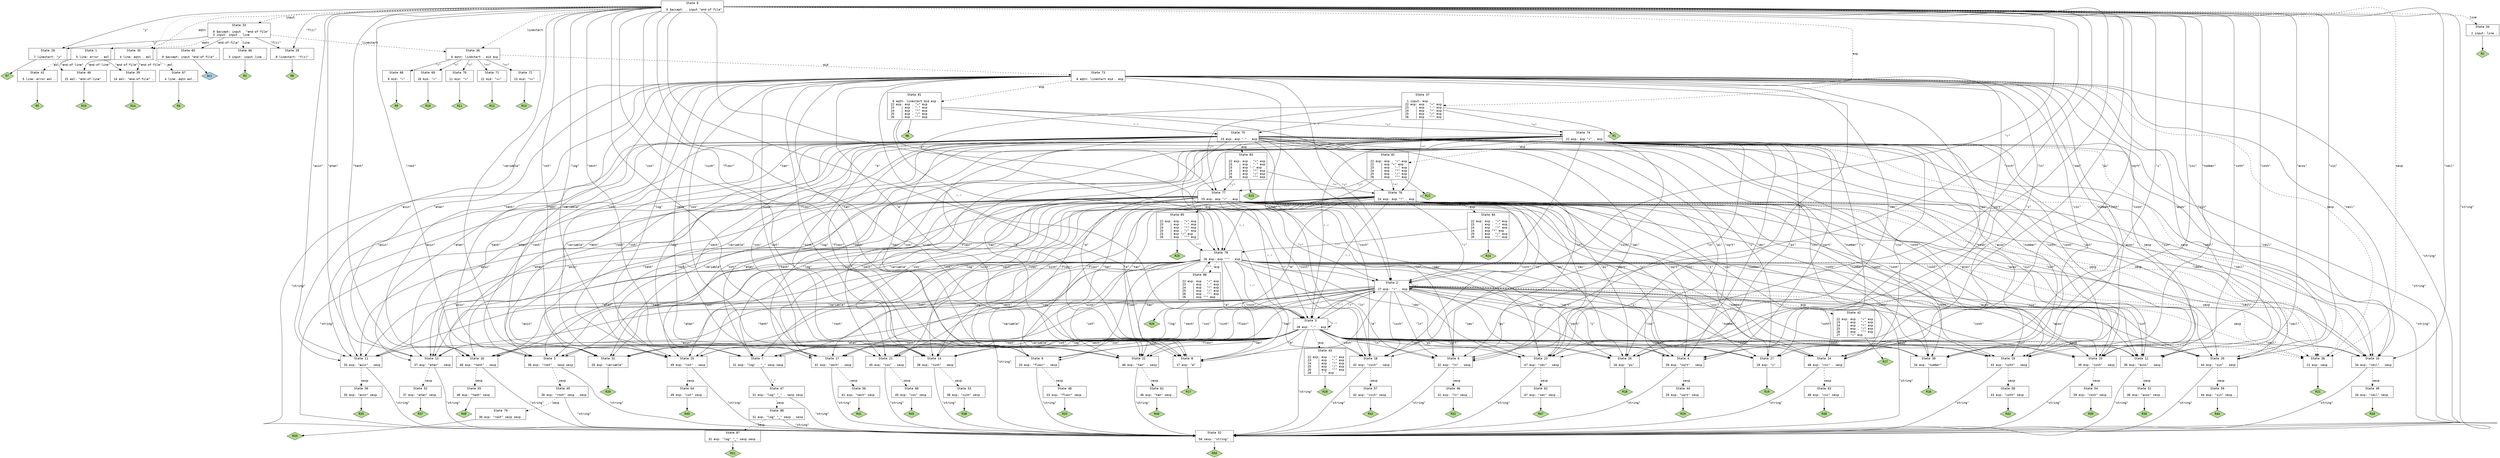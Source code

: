 // Generated by GNU Bison 3.5.
// Report bugs to <bug-bison@gnu.org>.
// Home page: <http://www.gnu.org/software/bison/>.

digraph "parse.y"
{
  node [fontname = courier, shape = box, colorscheme = paired6]
  edge [fontname = courier]

  0 [label="State 0\n\l  0 $accept: . input \"end-of-file\"\l"]
  0 -> 1 [style=dotted]
  0 -> 2 [style=solid label="\"+\""]
  0 -> 3 [style=solid label="\"-\""]
  0 -> 4 [style=solid label="\"sqrt\""]
  0 -> 5 [style=solid label="\"root\""]
  0 -> 6 [style=solid label="\"ln\""]
  0 -> 7 [style=solid label="\"log\""]
  0 -> 8 [style=solid label="\"e\""]
  0 -> 9 [style=solid label="\"floor\""]
  0 -> 10 [style=solid label="\"ceil\""]
  0 -> 11 [style=solid label="\"asin\""]
  0 -> 12 [style=solid label="\"acos\""]
  0 -> 13 [style=solid label="\"atan\""]
  0 -> 14 [style=solid label="\"sinh\""]
  0 -> 15 [style=solid label="\"cosh\""]
  0 -> 16 [style=solid label="\"tanh\""]
  0 -> 17 [style=solid label="\"sech\""]
  0 -> 18 [style=solid label="\"csch\""]
  0 -> 19 [style=solid label="\"coth\""]
  0 -> 20 [style=solid label="\"sin\""]
  0 -> 21 [style=solid label="\"cos\""]
  0 -> 22 [style=solid label="\"tan\""]
  0 -> 23 [style=solid label="\"sec\""]
  0 -> 24 [style=solid label="\"csc\""]
  0 -> 25 [style=solid label="\"cot\""]
  0 -> 26 [style=solid label="\"pi\""]
  0 -> 27 [style=solid label="\"i\""]
  0 -> 28 [style=solid label="\"y\""]
  0 -> 29 [style=solid label="\"f(z)\""]
  0 -> 30 [style=solid label="\"number\""]
  0 -> 31 [style=solid label="\"variable\""]
  0 -> 32 [style=solid label="\"string\""]
  0 -> 33 [style=dashed label="input"]
  0 -> 34 [style=dashed label="line"]
  0 -> 35 [style=dashed label="eqtn"]
  0 -> 36 [style=dashed label="linestart"]
  0 -> 37 [style=dashed label="exp"]
  0 -> 38 [style=dashed label="sexp"]
  1 [label="State 1\n\l  5 line: error . eol\l"]
  1 -> 39 [style=solid label="\"end-of-file\""]
  1 -> 40 [style=solid label="\"end-of-line\""]
  1 -> 41 [style=dashed label="eol"]
  2 [label="State 2\n\l 27 exp: \"+\" . exp\l"]
  2 -> 2 [style=solid label="\"+\""]
  2 -> 3 [style=solid label="\"-\""]
  2 -> 4 [style=solid label="\"sqrt\""]
  2 -> 5 [style=solid label="\"root\""]
  2 -> 6 [style=solid label="\"ln\""]
  2 -> 7 [style=solid label="\"log\""]
  2 -> 8 [style=solid label="\"e\""]
  2 -> 9 [style=solid label="\"floor\""]
  2 -> 10 [style=solid label="\"ceil\""]
  2 -> 11 [style=solid label="\"asin\""]
  2 -> 12 [style=solid label="\"acos\""]
  2 -> 13 [style=solid label="\"atan\""]
  2 -> 14 [style=solid label="\"sinh\""]
  2 -> 15 [style=solid label="\"cosh\""]
  2 -> 16 [style=solid label="\"tanh\""]
  2 -> 17 [style=solid label="\"sech\""]
  2 -> 18 [style=solid label="\"csch\""]
  2 -> 19 [style=solid label="\"coth\""]
  2 -> 20 [style=solid label="\"sin\""]
  2 -> 21 [style=solid label="\"cos\""]
  2 -> 22 [style=solid label="\"tan\""]
  2 -> 23 [style=solid label="\"sec\""]
  2 -> 24 [style=solid label="\"csc\""]
  2 -> 25 [style=solid label="\"cot\""]
  2 -> 26 [style=solid label="\"pi\""]
  2 -> 27 [style=solid label="\"i\""]
  2 -> 30 [style=solid label="\"number\""]
  2 -> 31 [style=solid label="\"variable\""]
  2 -> 32 [style=solid label="\"string\""]
  2 -> 42 [style=dashed label="exp"]
  2 -> 38 [style=dashed label="sexp"]
  3 [label="State 3\n\l 28 exp: \"-\" . exp\l"]
  3 -> 2 [style=solid label="\"+\""]
  3 -> 3 [style=solid label="\"-\""]
  3 -> 4 [style=solid label="\"sqrt\""]
  3 -> 5 [style=solid label="\"root\""]
  3 -> 6 [style=solid label="\"ln\""]
  3 -> 7 [style=solid label="\"log\""]
  3 -> 8 [style=solid label="\"e\""]
  3 -> 9 [style=solid label="\"floor\""]
  3 -> 10 [style=solid label="\"ceil\""]
  3 -> 11 [style=solid label="\"asin\""]
  3 -> 12 [style=solid label="\"acos\""]
  3 -> 13 [style=solid label="\"atan\""]
  3 -> 14 [style=solid label="\"sinh\""]
  3 -> 15 [style=solid label="\"cosh\""]
  3 -> 16 [style=solid label="\"tanh\""]
  3 -> 17 [style=solid label="\"sech\""]
  3 -> 18 [style=solid label="\"csch\""]
  3 -> 19 [style=solid label="\"coth\""]
  3 -> 20 [style=solid label="\"sin\""]
  3 -> 21 [style=solid label="\"cos\""]
  3 -> 22 [style=solid label="\"tan\""]
  3 -> 23 [style=solid label="\"sec\""]
  3 -> 24 [style=solid label="\"csc\""]
  3 -> 25 [style=solid label="\"cot\""]
  3 -> 26 [style=solid label="\"pi\""]
  3 -> 27 [style=solid label="\"i\""]
  3 -> 30 [style=solid label="\"number\""]
  3 -> 31 [style=solid label="\"variable\""]
  3 -> 32 [style=solid label="\"string\""]
  3 -> 43 [style=dashed label="exp"]
  3 -> 38 [style=dashed label="sexp"]
  4 [label="State 4\n\l 29 exp: \"sqrt\" . sexp\l"]
  4 -> 32 [style=solid label="\"string\""]
  4 -> 44 [style=dashed label="sexp"]
  5 [label="State 5\n\l 30 exp: \"root\" . sexp sexp\l"]
  5 -> 32 [style=solid label="\"string\""]
  5 -> 45 [style=dashed label="sexp"]
  6 [label="State 6\n\l 32 exp: \"ln\" . sexp\l"]
  6 -> 32 [style=solid label="\"string\""]
  6 -> 46 [style=dashed label="sexp"]
  7 [label="State 7\n\l 31 exp: \"log\" . \"_\" sexp sexp\l"]
  7 -> 47 [style=solid label="\"_\""]
  8 [label="State 8\n\l 17 exp: \"e\" .\l"]
  8 -> "8R17" [style=solid]
 "8R17" [label="R17", fillcolor=3, shape=diamond, style=filled]
  9 [label="State 9\n\l 33 exp: \"floor\" . sexp\l"]
  9 -> 32 [style=solid label="\"string\""]
  9 -> 48 [style=dashed label="sexp"]
  10 [label="State 10\n\l 34 exp: \"ceil\" . sexp\l"]
  10 -> 32 [style=solid label="\"string\""]
  10 -> 49 [style=dashed label="sexp"]
  11 [label="State 11\n\l 35 exp: \"asin\" . sexp\l"]
  11 -> 32 [style=solid label="\"string\""]
  11 -> 50 [style=dashed label="sexp"]
  12 [label="State 12\n\l 36 exp: \"acos\" . sexp\l"]
  12 -> 32 [style=solid label="\"string\""]
  12 -> 51 [style=dashed label="sexp"]
  13 [label="State 13\n\l 37 exp: \"atan\" . sexp\l"]
  13 -> 32 [style=solid label="\"string\""]
  13 -> 52 [style=dashed label="sexp"]
  14 [label="State 14\n\l 38 exp: \"sinh\" . sexp\l"]
  14 -> 32 [style=solid label="\"string\""]
  14 -> 53 [style=dashed label="sexp"]
  15 [label="State 15\n\l 39 exp: \"cosh\" . sexp\l"]
  15 -> 32 [style=solid label="\"string\""]
  15 -> 54 [style=dashed label="sexp"]
  16 [label="State 16\n\l 40 exp: \"tanh\" . sexp\l"]
  16 -> 32 [style=solid label="\"string\""]
  16 -> 55 [style=dashed label="sexp"]
  17 [label="State 17\n\l 41 exp: \"sech\" . sexp\l"]
  17 -> 32 [style=solid label="\"string\""]
  17 -> 56 [style=dashed label="sexp"]
  18 [label="State 18\n\l 42 exp: \"csch\" . sexp\l"]
  18 -> 32 [style=solid label="\"string\""]
  18 -> 57 [style=dashed label="sexp"]
  19 [label="State 19\n\l 43 exp: \"coth\" . sexp\l"]
  19 -> 32 [style=solid label="\"string\""]
  19 -> 58 [style=dashed label="sexp"]
  20 [label="State 20\n\l 44 exp: \"sin\" . sexp\l"]
  20 -> 32 [style=solid label="\"string\""]
  20 -> 59 [style=dashed label="sexp"]
  21 [label="State 21\n\l 45 exp: \"cos\" . sexp\l"]
  21 -> 32 [style=solid label="\"string\""]
  21 -> 60 [style=dashed label="sexp"]
  22 [label="State 22\n\l 46 exp: \"tan\" . sexp\l"]
  22 -> 32 [style=solid label="\"string\""]
  22 -> 61 [style=dashed label="sexp"]
  23 [label="State 23\n\l 47 exp: \"sec\" . sexp\l"]
  23 -> 32 [style=solid label="\"string\""]
  23 -> 62 [style=dashed label="sexp"]
  24 [label="State 24\n\l 48 exp: \"csc\" . sexp\l"]
  24 -> 32 [style=solid label="\"string\""]
  24 -> 63 [style=dashed label="sexp"]
  25 [label="State 25\n\l 49 exp: \"cot\" . sexp\l"]
  25 -> 32 [style=solid label="\"string\""]
  25 -> 64 [style=dashed label="sexp"]
  26 [label="State 26\n\l 18 exp: \"pi\" .\l"]
  26 -> "26R18" [style=solid]
 "26R18" [label="R18", fillcolor=3, shape=diamond, style=filled]
  27 [label="State 27\n\l 19 exp: \"i\" .\l"]
  27 -> "27R19" [style=solid]
 "27R19" [label="R19", fillcolor=3, shape=diamond, style=filled]
  28 [label="State 28\n\l  7 linestart: \"y\" .\l"]
  28 -> "28R7" [style=solid]
 "28R7" [label="R7", fillcolor=3, shape=diamond, style=filled]
  29 [label="State 29\n\l  8 linestart: \"f(z)\" .\l"]
  29 -> "29R8" [style=solid]
 "29R8" [label="R8", fillcolor=3, shape=diamond, style=filled]
  30 [label="State 30\n\l 16 exp: \"number\" .\l"]
  30 -> "30R16" [style=solid]
 "30R16" [label="R16", fillcolor=3, shape=diamond, style=filled]
  31 [label="State 31\n\l 20 exp: \"variable\" .\l"]
  31 -> "31R20" [style=solid]
 "31R20" [label="R20", fillcolor=3, shape=diamond, style=filled]
  32 [label="State 32\n\l 50 sexp: \"string\" .\l"]
  32 -> "32R50" [style=solid]
 "32R50" [label="R50", fillcolor=3, shape=diamond, style=filled]
  33 [label="State 33\n\l  0 $accept: input . \"end-of-file\"\l  3 input: input . line\l"]
  33 -> 65 [style=solid label="\"end-of-file\""]
  33 -> 1 [style=dotted]
  33 -> 28 [style=solid label="\"y\""]
  33 -> 29 [style=solid label="\"f(z)\""]
  33 -> 66 [style=dashed label="line"]
  33 -> 35 [style=dashed label="eqtn"]
  33 -> 36 [style=dashed label="linestart"]
  34 [label="State 34\n\l  2 input: line .\l"]
  34 -> "34R2" [style=solid]
 "34R2" [label="R2", fillcolor=3, shape=diamond, style=filled]
  35 [label="State 35\n\l  4 line: eqtn . eol\l"]
  35 -> 39 [style=solid label="\"end-of-file\""]
  35 -> 40 [style=solid label="\"end-of-line\""]
  35 -> 67 [style=dashed label="eol"]
  36 [label="State 36\n\l  6 eqtn: linestart . mid exp\l"]
  36 -> 68 [style=solid label="\"=\""]
  36 -> 69 [style=solid label="\"<\""]
  36 -> 70 [style=solid label="\">\""]
  36 -> 71 [style=solid label="\"<=\""]
  36 -> 72 [style=solid label="\">=\""]
  36 -> 73 [style=dashed label="mid"]
  37 [label="State 37\n\l  1 input: exp .\l 22 exp: exp . \"+\" exp\l 23    | exp . \"-\" exp\l 24    | exp . \"*\" exp\l 25    | exp . \"/\" exp\l 26    | exp . \"^\" exp\l"]
  37 -> 74 [style=solid label="\"+\""]
  37 -> 75 [style=solid label="\"-\""]
  37 -> 76 [style=solid label="\"*\""]
  37 -> 77 [style=solid label="\"/\""]
  37 -> 78 [style=solid label="\"^\""]
  37 -> "37R1" [style=solid]
 "37R1" [label="R1", fillcolor=3, shape=diamond, style=filled]
  38 [label="State 38\n\l 21 exp: sexp .\l"]
  38 -> "38R21" [style=solid]
 "38R21" [label="R21", fillcolor=3, shape=diamond, style=filled]
  39 [label="State 39\n\l 14 eol: \"end-of-file\" .\l"]
  39 -> "39R14" [style=solid]
 "39R14" [label="R14", fillcolor=3, shape=diamond, style=filled]
  40 [label="State 40\n\l 15 eol: \"end-of-line\" .\l"]
  40 -> "40R15" [style=solid]
 "40R15" [label="R15", fillcolor=3, shape=diamond, style=filled]
  41 [label="State 41\n\l  5 line: error eol .\l"]
  41 -> "41R5" [style=solid]
 "41R5" [label="R5", fillcolor=3, shape=diamond, style=filled]
  42 [label="State 42\n\l 22 exp: exp . \"+\" exp\l 23    | exp . \"-\" exp\l 24    | exp . \"*\" exp\l 25    | exp . \"/\" exp\l 26    | exp . \"^\" exp\l 27    | \"+\" exp .\l"]
  42 -> "42R27" [style=solid]
 "42R27" [label="R27", fillcolor=3, shape=diamond, style=filled]
  43 [label="State 43\n\l 22 exp: exp . \"+\" exp\l 23    | exp . \"-\" exp\l 24    | exp . \"*\" exp\l 25    | exp . \"/\" exp\l 26    | exp . \"^\" exp\l 28    | \"-\" exp .\l"]
  43 -> "43R28" [style=solid]
 "43R28" [label="R28", fillcolor=3, shape=diamond, style=filled]
  44 [label="State 44\n\l 29 exp: \"sqrt\" sexp .\l"]
  44 -> "44R29" [style=solid]
 "44R29" [label="R29", fillcolor=3, shape=diamond, style=filled]
  45 [label="State 45\n\l 30 exp: \"root\" sexp . sexp\l"]
  45 -> 32 [style=solid label="\"string\""]
  45 -> 79 [style=dashed label="sexp"]
  46 [label="State 46\n\l 32 exp: \"ln\" sexp .\l"]
  46 -> "46R32" [style=solid]
 "46R32" [label="R32", fillcolor=3, shape=diamond, style=filled]
  47 [label="State 47\n\l 31 exp: \"log\" \"_\" . sexp sexp\l"]
  47 -> 32 [style=solid label="\"string\""]
  47 -> 80 [style=dashed label="sexp"]
  48 [label="State 48\n\l 33 exp: \"floor\" sexp .\l"]
  48 -> "48R33" [style=solid]
 "48R33" [label="R33", fillcolor=3, shape=diamond, style=filled]
  49 [label="State 49\n\l 34 exp: \"ceil\" sexp .\l"]
  49 -> "49R34" [style=solid]
 "49R34" [label="R34", fillcolor=3, shape=diamond, style=filled]
  50 [label="State 50\n\l 35 exp: \"asin\" sexp .\l"]
  50 -> "50R35" [style=solid]
 "50R35" [label="R35", fillcolor=3, shape=diamond, style=filled]
  51 [label="State 51\n\l 36 exp: \"acos\" sexp .\l"]
  51 -> "51R36" [style=solid]
 "51R36" [label="R36", fillcolor=3, shape=diamond, style=filled]
  52 [label="State 52\n\l 37 exp: \"atan\" sexp .\l"]
  52 -> "52R37" [style=solid]
 "52R37" [label="R37", fillcolor=3, shape=diamond, style=filled]
  53 [label="State 53\n\l 38 exp: \"sinh\" sexp .\l"]
  53 -> "53R38" [style=solid]
 "53R38" [label="R38", fillcolor=3, shape=diamond, style=filled]
  54 [label="State 54\n\l 39 exp: \"cosh\" sexp .\l"]
  54 -> "54R39" [style=solid]
 "54R39" [label="R39", fillcolor=3, shape=diamond, style=filled]
  55 [label="State 55\n\l 40 exp: \"tanh\" sexp .\l"]
  55 -> "55R40" [style=solid]
 "55R40" [label="R40", fillcolor=3, shape=diamond, style=filled]
  56 [label="State 56\n\l 41 exp: \"sech\" sexp .\l"]
  56 -> "56R41" [style=solid]
 "56R41" [label="R41", fillcolor=3, shape=diamond, style=filled]
  57 [label="State 57\n\l 42 exp: \"csch\" sexp .\l"]
  57 -> "57R42" [style=solid]
 "57R42" [label="R42", fillcolor=3, shape=diamond, style=filled]
  58 [label="State 58\n\l 43 exp: \"coth\" sexp .\l"]
  58 -> "58R43" [style=solid]
 "58R43" [label="R43", fillcolor=3, shape=diamond, style=filled]
  59 [label="State 59\n\l 44 exp: \"sin\" sexp .\l"]
  59 -> "59R44" [style=solid]
 "59R44" [label="R44", fillcolor=3, shape=diamond, style=filled]
  60 [label="State 60\n\l 45 exp: \"cos\" sexp .\l"]
  60 -> "60R45" [style=solid]
 "60R45" [label="R45", fillcolor=3, shape=diamond, style=filled]
  61 [label="State 61\n\l 46 exp: \"tan\" sexp .\l"]
  61 -> "61R46" [style=solid]
 "61R46" [label="R46", fillcolor=3, shape=diamond, style=filled]
  62 [label="State 62\n\l 47 exp: \"sec\" sexp .\l"]
  62 -> "62R47" [style=solid]
 "62R47" [label="R47", fillcolor=3, shape=diamond, style=filled]
  63 [label="State 63\n\l 48 exp: \"csc\" sexp .\l"]
  63 -> "63R48" [style=solid]
 "63R48" [label="R48", fillcolor=3, shape=diamond, style=filled]
  64 [label="State 64\n\l 49 exp: \"cot\" sexp .\l"]
  64 -> "64R49" [style=solid]
 "64R49" [label="R49", fillcolor=3, shape=diamond, style=filled]
  65 [label="State 65\n\l  0 $accept: input \"end-of-file\" .\l"]
  65 -> "65R0" [style=solid]
 "65R0" [label="Acc", fillcolor=1, shape=diamond, style=filled]
  66 [label="State 66\n\l  3 input: input line .\l"]
  66 -> "66R3" [style=solid]
 "66R3" [label="R3", fillcolor=3, shape=diamond, style=filled]
  67 [label="State 67\n\l  4 line: eqtn eol .\l"]
  67 -> "67R4" [style=solid]
 "67R4" [label="R4", fillcolor=3, shape=diamond, style=filled]
  68 [label="State 68\n\l  9 mid: \"=\" .\l"]
  68 -> "68R9" [style=solid]
 "68R9" [label="R9", fillcolor=3, shape=diamond, style=filled]
  69 [label="State 69\n\l 10 mid: \"<\" .\l"]
  69 -> "69R10" [style=solid]
 "69R10" [label="R10", fillcolor=3, shape=diamond, style=filled]
  70 [label="State 70\n\l 11 mid: \">\" .\l"]
  70 -> "70R11" [style=solid]
 "70R11" [label="R11", fillcolor=3, shape=diamond, style=filled]
  71 [label="State 71\n\l 12 mid: \"<=\" .\l"]
  71 -> "71R12" [style=solid]
 "71R12" [label="R12", fillcolor=3, shape=diamond, style=filled]
  72 [label="State 72\n\l 13 mid: \">=\" .\l"]
  72 -> "72R13" [style=solid]
 "72R13" [label="R13", fillcolor=3, shape=diamond, style=filled]
  73 [label="State 73\n\l  6 eqtn: linestart mid . exp\l"]
  73 -> 2 [style=solid label="\"+\""]
  73 -> 3 [style=solid label="\"-\""]
  73 -> 4 [style=solid label="\"sqrt\""]
  73 -> 5 [style=solid label="\"root\""]
  73 -> 6 [style=solid label="\"ln\""]
  73 -> 7 [style=solid label="\"log\""]
  73 -> 8 [style=solid label="\"e\""]
  73 -> 9 [style=solid label="\"floor\""]
  73 -> 10 [style=solid label="\"ceil\""]
  73 -> 11 [style=solid label="\"asin\""]
  73 -> 12 [style=solid label="\"acos\""]
  73 -> 13 [style=solid label="\"atan\""]
  73 -> 14 [style=solid label="\"sinh\""]
  73 -> 15 [style=solid label="\"cosh\""]
  73 -> 16 [style=solid label="\"tanh\""]
  73 -> 17 [style=solid label="\"sech\""]
  73 -> 18 [style=solid label="\"csch\""]
  73 -> 19 [style=solid label="\"coth\""]
  73 -> 20 [style=solid label="\"sin\""]
  73 -> 21 [style=solid label="\"cos\""]
  73 -> 22 [style=solid label="\"tan\""]
  73 -> 23 [style=solid label="\"sec\""]
  73 -> 24 [style=solid label="\"csc\""]
  73 -> 25 [style=solid label="\"cot\""]
  73 -> 26 [style=solid label="\"pi\""]
  73 -> 27 [style=solid label="\"i\""]
  73 -> 30 [style=solid label="\"number\""]
  73 -> 31 [style=solid label="\"variable\""]
  73 -> 32 [style=solid label="\"string\""]
  73 -> 81 [style=dashed label="exp"]
  73 -> 38 [style=dashed label="sexp"]
  74 [label="State 74\n\l 22 exp: exp \"+\" . exp\l"]
  74 -> 2 [style=solid label="\"+\""]
  74 -> 3 [style=solid label="\"-\""]
  74 -> 4 [style=solid label="\"sqrt\""]
  74 -> 5 [style=solid label="\"root\""]
  74 -> 6 [style=solid label="\"ln\""]
  74 -> 7 [style=solid label="\"log\""]
  74 -> 8 [style=solid label="\"e\""]
  74 -> 9 [style=solid label="\"floor\""]
  74 -> 10 [style=solid label="\"ceil\""]
  74 -> 11 [style=solid label="\"asin\""]
  74 -> 12 [style=solid label="\"acos\""]
  74 -> 13 [style=solid label="\"atan\""]
  74 -> 14 [style=solid label="\"sinh\""]
  74 -> 15 [style=solid label="\"cosh\""]
  74 -> 16 [style=solid label="\"tanh\""]
  74 -> 17 [style=solid label="\"sech\""]
  74 -> 18 [style=solid label="\"csch\""]
  74 -> 19 [style=solid label="\"coth\""]
  74 -> 20 [style=solid label="\"sin\""]
  74 -> 21 [style=solid label="\"cos\""]
  74 -> 22 [style=solid label="\"tan\""]
  74 -> 23 [style=solid label="\"sec\""]
  74 -> 24 [style=solid label="\"csc\""]
  74 -> 25 [style=solid label="\"cot\""]
  74 -> 26 [style=solid label="\"pi\""]
  74 -> 27 [style=solid label="\"i\""]
  74 -> 30 [style=solid label="\"number\""]
  74 -> 31 [style=solid label="\"variable\""]
  74 -> 32 [style=solid label="\"string\""]
  74 -> 82 [style=dashed label="exp"]
  74 -> 38 [style=dashed label="sexp"]
  75 [label="State 75\n\l 23 exp: exp \"-\" . exp\l"]
  75 -> 2 [style=solid label="\"+\""]
  75 -> 3 [style=solid label="\"-\""]
  75 -> 4 [style=solid label="\"sqrt\""]
  75 -> 5 [style=solid label="\"root\""]
  75 -> 6 [style=solid label="\"ln\""]
  75 -> 7 [style=solid label="\"log\""]
  75 -> 8 [style=solid label="\"e\""]
  75 -> 9 [style=solid label="\"floor\""]
  75 -> 10 [style=solid label="\"ceil\""]
  75 -> 11 [style=solid label="\"asin\""]
  75 -> 12 [style=solid label="\"acos\""]
  75 -> 13 [style=solid label="\"atan\""]
  75 -> 14 [style=solid label="\"sinh\""]
  75 -> 15 [style=solid label="\"cosh\""]
  75 -> 16 [style=solid label="\"tanh\""]
  75 -> 17 [style=solid label="\"sech\""]
  75 -> 18 [style=solid label="\"csch\""]
  75 -> 19 [style=solid label="\"coth\""]
  75 -> 20 [style=solid label="\"sin\""]
  75 -> 21 [style=solid label="\"cos\""]
  75 -> 22 [style=solid label="\"tan\""]
  75 -> 23 [style=solid label="\"sec\""]
  75 -> 24 [style=solid label="\"csc\""]
  75 -> 25 [style=solid label="\"cot\""]
  75 -> 26 [style=solid label="\"pi\""]
  75 -> 27 [style=solid label="\"i\""]
  75 -> 30 [style=solid label="\"number\""]
  75 -> 31 [style=solid label="\"variable\""]
  75 -> 32 [style=solid label="\"string\""]
  75 -> 83 [style=dashed label="exp"]
  75 -> 38 [style=dashed label="sexp"]
  76 [label="State 76\n\l 24 exp: exp \"*\" . exp\l"]
  76 -> 2 [style=solid label="\"+\""]
  76 -> 3 [style=solid label="\"-\""]
  76 -> 4 [style=solid label="\"sqrt\""]
  76 -> 5 [style=solid label="\"root\""]
  76 -> 6 [style=solid label="\"ln\""]
  76 -> 7 [style=solid label="\"log\""]
  76 -> 8 [style=solid label="\"e\""]
  76 -> 9 [style=solid label="\"floor\""]
  76 -> 10 [style=solid label="\"ceil\""]
  76 -> 11 [style=solid label="\"asin\""]
  76 -> 12 [style=solid label="\"acos\""]
  76 -> 13 [style=solid label="\"atan\""]
  76 -> 14 [style=solid label="\"sinh\""]
  76 -> 15 [style=solid label="\"cosh\""]
  76 -> 16 [style=solid label="\"tanh\""]
  76 -> 17 [style=solid label="\"sech\""]
  76 -> 18 [style=solid label="\"csch\""]
  76 -> 19 [style=solid label="\"coth\""]
  76 -> 20 [style=solid label="\"sin\""]
  76 -> 21 [style=solid label="\"cos\""]
  76 -> 22 [style=solid label="\"tan\""]
  76 -> 23 [style=solid label="\"sec\""]
  76 -> 24 [style=solid label="\"csc\""]
  76 -> 25 [style=solid label="\"cot\""]
  76 -> 26 [style=solid label="\"pi\""]
  76 -> 27 [style=solid label="\"i\""]
  76 -> 30 [style=solid label="\"number\""]
  76 -> 31 [style=solid label="\"variable\""]
  76 -> 32 [style=solid label="\"string\""]
  76 -> 84 [style=dashed label="exp"]
  76 -> 38 [style=dashed label="sexp"]
  77 [label="State 77\n\l 25 exp: exp \"/\" . exp\l"]
  77 -> 2 [style=solid label="\"+\""]
  77 -> 3 [style=solid label="\"-\""]
  77 -> 4 [style=solid label="\"sqrt\""]
  77 -> 5 [style=solid label="\"root\""]
  77 -> 6 [style=solid label="\"ln\""]
  77 -> 7 [style=solid label="\"log\""]
  77 -> 8 [style=solid label="\"e\""]
  77 -> 9 [style=solid label="\"floor\""]
  77 -> 10 [style=solid label="\"ceil\""]
  77 -> 11 [style=solid label="\"asin\""]
  77 -> 12 [style=solid label="\"acos\""]
  77 -> 13 [style=solid label="\"atan\""]
  77 -> 14 [style=solid label="\"sinh\""]
  77 -> 15 [style=solid label="\"cosh\""]
  77 -> 16 [style=solid label="\"tanh\""]
  77 -> 17 [style=solid label="\"sech\""]
  77 -> 18 [style=solid label="\"csch\""]
  77 -> 19 [style=solid label="\"coth\""]
  77 -> 20 [style=solid label="\"sin\""]
  77 -> 21 [style=solid label="\"cos\""]
  77 -> 22 [style=solid label="\"tan\""]
  77 -> 23 [style=solid label="\"sec\""]
  77 -> 24 [style=solid label="\"csc\""]
  77 -> 25 [style=solid label="\"cot\""]
  77 -> 26 [style=solid label="\"pi\""]
  77 -> 27 [style=solid label="\"i\""]
  77 -> 30 [style=solid label="\"number\""]
  77 -> 31 [style=solid label="\"variable\""]
  77 -> 32 [style=solid label="\"string\""]
  77 -> 85 [style=dashed label="exp"]
  77 -> 38 [style=dashed label="sexp"]
  78 [label="State 78\n\l 26 exp: exp \"^\" . exp\l"]
  78 -> 2 [style=solid label="\"+\""]
  78 -> 3 [style=solid label="\"-\""]
  78 -> 4 [style=solid label="\"sqrt\""]
  78 -> 5 [style=solid label="\"root\""]
  78 -> 6 [style=solid label="\"ln\""]
  78 -> 7 [style=solid label="\"log\""]
  78 -> 8 [style=solid label="\"e\""]
  78 -> 9 [style=solid label="\"floor\""]
  78 -> 10 [style=solid label="\"ceil\""]
  78 -> 11 [style=solid label="\"asin\""]
  78 -> 12 [style=solid label="\"acos\""]
  78 -> 13 [style=solid label="\"atan\""]
  78 -> 14 [style=solid label="\"sinh\""]
  78 -> 15 [style=solid label="\"cosh\""]
  78 -> 16 [style=solid label="\"tanh\""]
  78 -> 17 [style=solid label="\"sech\""]
  78 -> 18 [style=solid label="\"csch\""]
  78 -> 19 [style=solid label="\"coth\""]
  78 -> 20 [style=solid label="\"sin\""]
  78 -> 21 [style=solid label="\"cos\""]
  78 -> 22 [style=solid label="\"tan\""]
  78 -> 23 [style=solid label="\"sec\""]
  78 -> 24 [style=solid label="\"csc\""]
  78 -> 25 [style=solid label="\"cot\""]
  78 -> 26 [style=solid label="\"pi\""]
  78 -> 27 [style=solid label="\"i\""]
  78 -> 30 [style=solid label="\"number\""]
  78 -> 31 [style=solid label="\"variable\""]
  78 -> 32 [style=solid label="\"string\""]
  78 -> 86 [style=dashed label="exp"]
  78 -> 38 [style=dashed label="sexp"]
  79 [label="State 79\n\l 30 exp: \"root\" sexp sexp .\l"]
  79 -> "79R30" [style=solid]
 "79R30" [label="R30", fillcolor=3, shape=diamond, style=filled]
  80 [label="State 80\n\l 31 exp: \"log\" \"_\" sexp . sexp\l"]
  80 -> 32 [style=solid label="\"string\""]
  80 -> 87 [style=dashed label="sexp"]
  81 [label="State 81\n\l  6 eqtn: linestart mid exp .\l 22 exp: exp . \"+\" exp\l 23    | exp . \"-\" exp\l 24    | exp . \"*\" exp\l 25    | exp . \"/\" exp\l 26    | exp . \"^\" exp\l"]
  81 -> 74 [style=solid label="\"+\""]
  81 -> 75 [style=solid label="\"-\""]
  81 -> 76 [style=solid label="\"*\""]
  81 -> 77 [style=solid label="\"/\""]
  81 -> 78 [style=solid label="\"^\""]
  81 -> "81R6" [style=solid]
 "81R6" [label="R6", fillcolor=3, shape=diamond, style=filled]
  82 [label="State 82\n\l 22 exp: exp . \"+\" exp\l 22    | exp \"+\" exp .\l 23    | exp . \"-\" exp\l 24    | exp . \"*\" exp\l 25    | exp . \"/\" exp\l 26    | exp . \"^\" exp\l"]
  82 -> 76 [style=solid label="\"*\""]
  82 -> 77 [style=solid label="\"/\""]
  82 -> 78 [style=solid label="\"^\""]
  82 -> "82R22" [style=solid]
 "82R22" [label="R22", fillcolor=3, shape=diamond, style=filled]
  83 [label="State 83\n\l 22 exp: exp . \"+\" exp\l 23    | exp . \"-\" exp\l 23    | exp \"-\" exp .\l 24    | exp . \"*\" exp\l 25    | exp . \"/\" exp\l 26    | exp . \"^\" exp\l"]
  83 -> 76 [style=solid label="\"*\""]
  83 -> 77 [style=solid label="\"/\""]
  83 -> 78 [style=solid label="\"^\""]
  83 -> "83R23" [style=solid]
 "83R23" [label="R23", fillcolor=3, shape=diamond, style=filled]
  84 [label="State 84\n\l 22 exp: exp . \"+\" exp\l 23    | exp . \"-\" exp\l 24    | exp . \"*\" exp\l 24    | exp \"*\" exp .\l 25    | exp . \"/\" exp\l 26    | exp . \"^\" exp\l"]
  84 -> 78 [style=solid label="\"^\""]
  84 -> "84R24" [style=solid]
 "84R24" [label="R24", fillcolor=3, shape=diamond, style=filled]
  85 [label="State 85\n\l 22 exp: exp . \"+\" exp\l 23    | exp . \"-\" exp\l 24    | exp . \"*\" exp\l 25    | exp . \"/\" exp\l 25    | exp \"/\" exp .\l 26    | exp . \"^\" exp\l"]
  85 -> 78 [style=solid label="\"^\""]
  85 -> "85R25" [style=solid]
 "85R25" [label="R25", fillcolor=3, shape=diamond, style=filled]
  86 [label="State 86\n\l 22 exp: exp . \"+\" exp\l 23    | exp . \"-\" exp\l 24    | exp . \"*\" exp\l 25    | exp . \"/\" exp\l 26    | exp . \"^\" exp\l 26    | exp \"^\" exp .\l"]
  86 -> 78 [style=solid label="\"^\""]
  86 -> "86R26" [style=solid]
 "86R26" [label="R26", fillcolor=3, shape=diamond, style=filled]
  87 [label="State 87\n\l 31 exp: \"log\" \"_\" sexp sexp .\l"]
  87 -> "87R31" [style=solid]
 "87R31" [label="R31", fillcolor=3, shape=diamond, style=filled]
}
